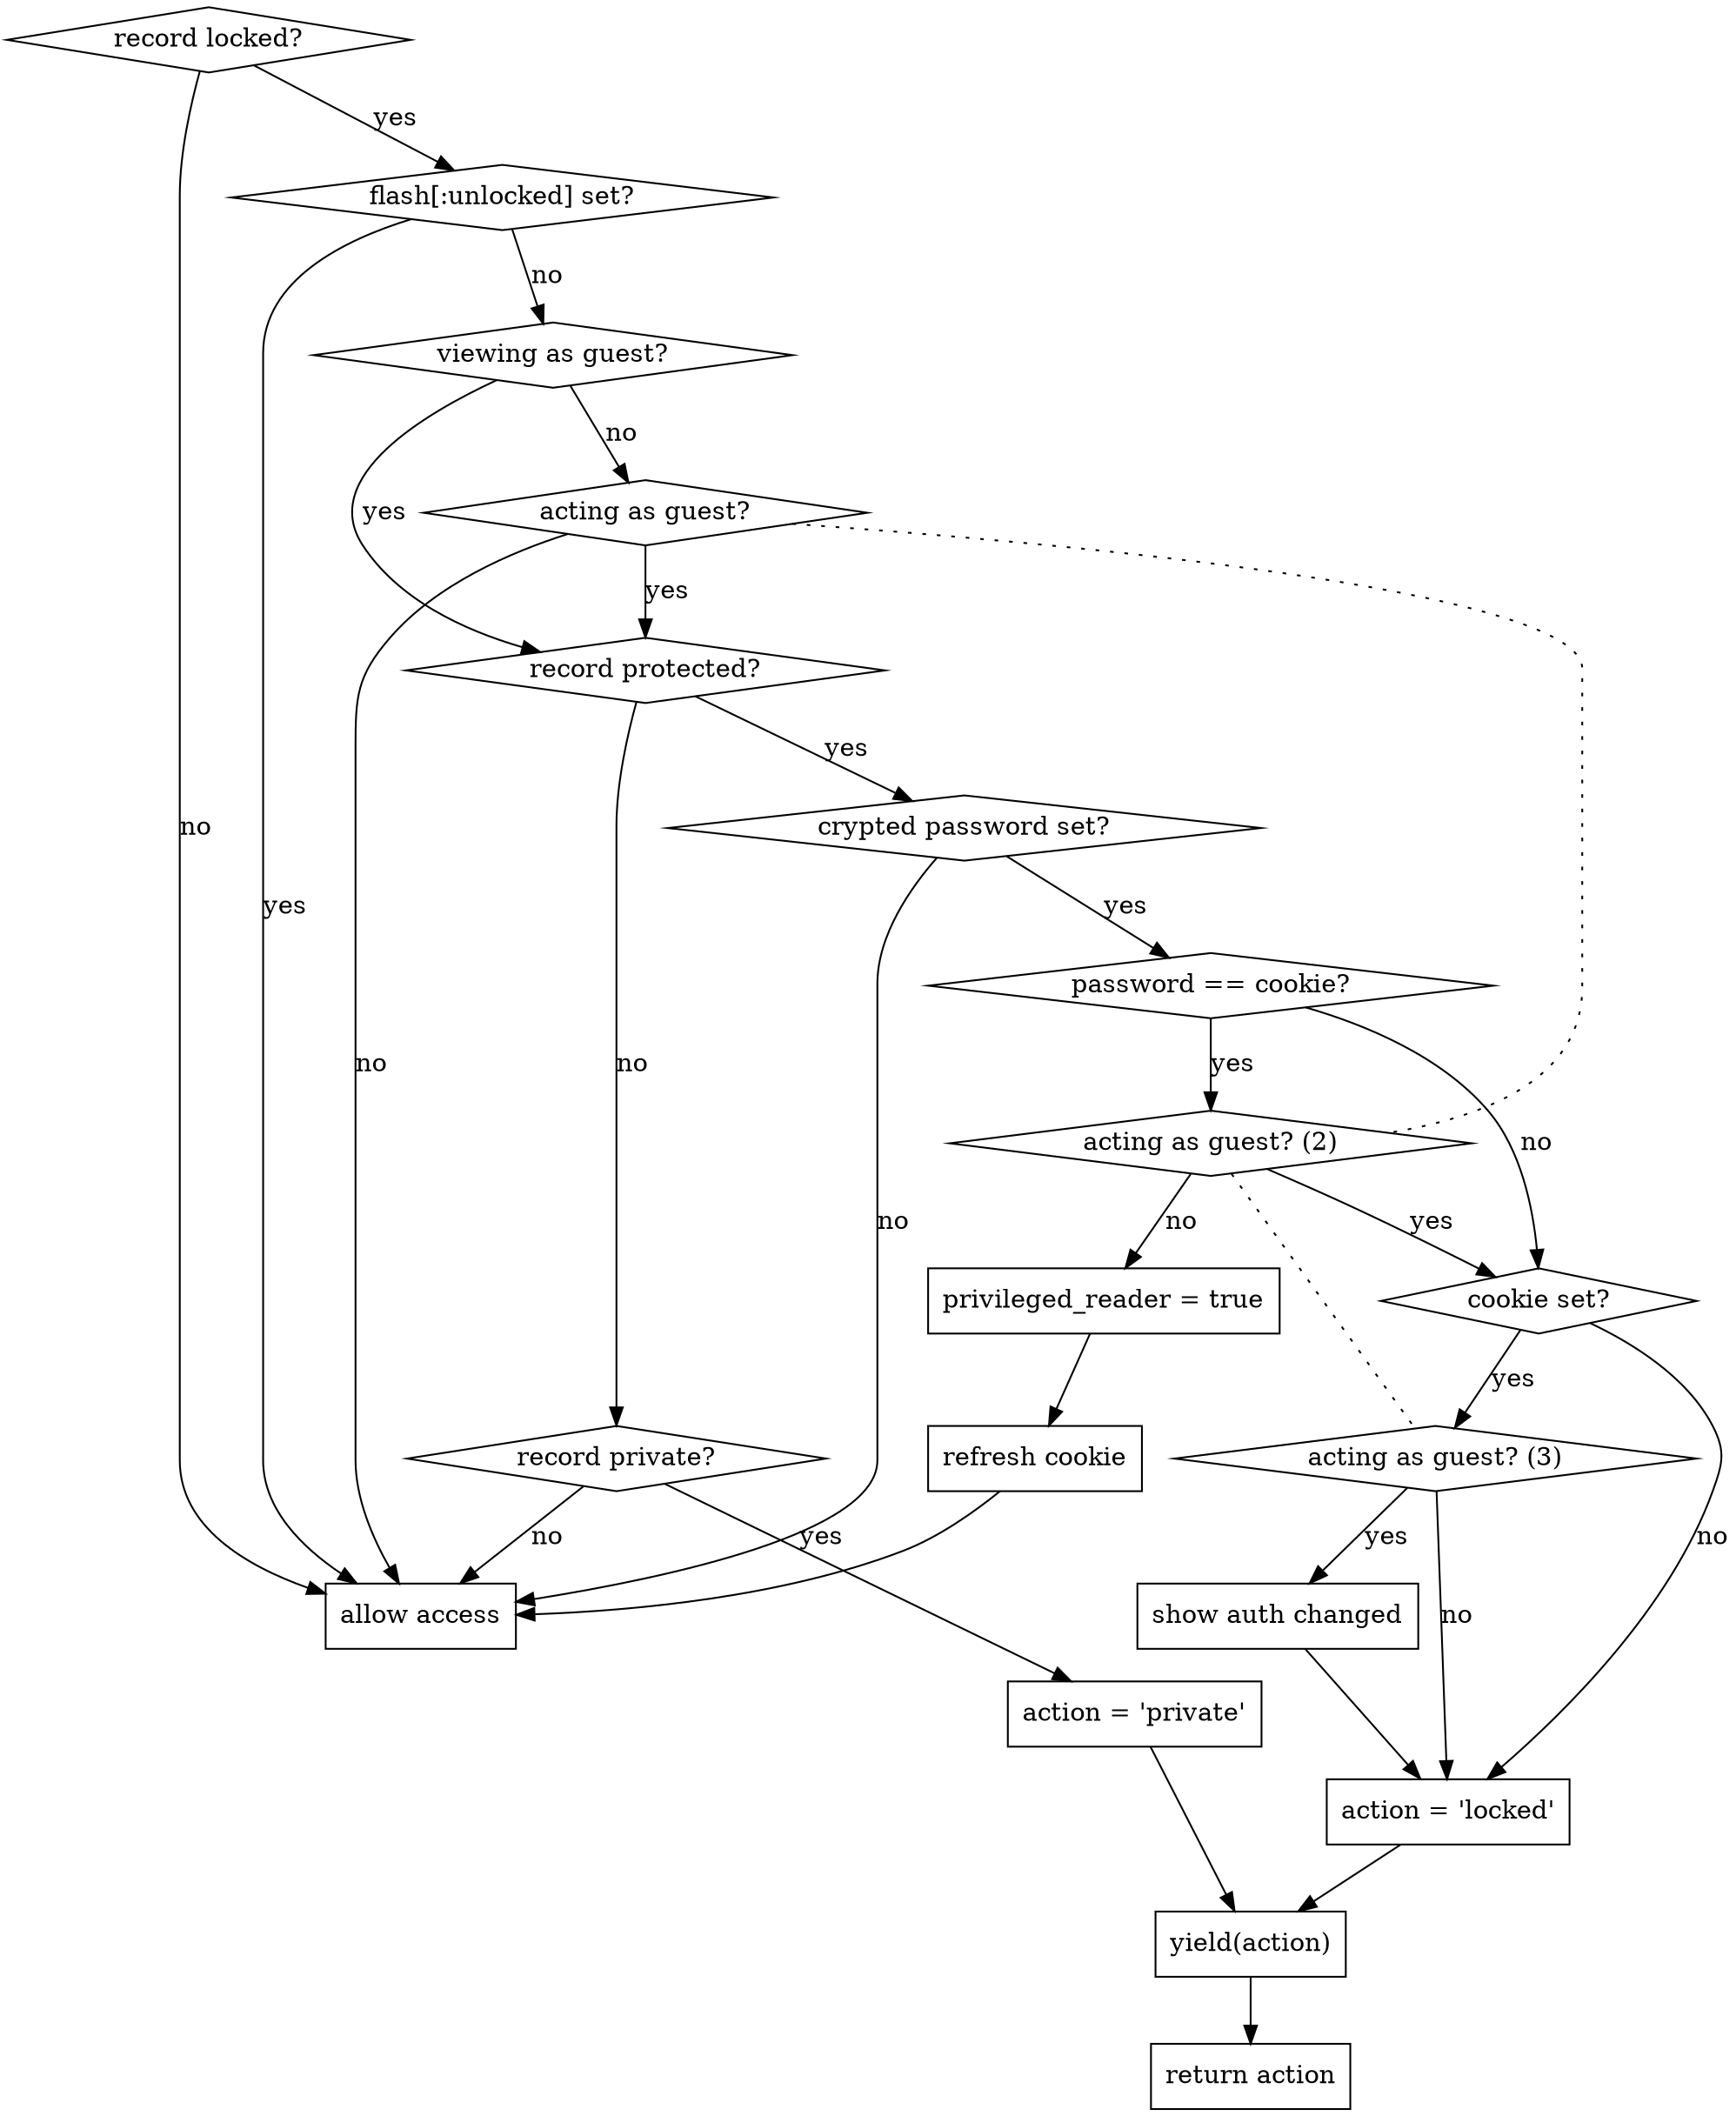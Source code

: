 // to generate: dot -Tpdf -o privacy_flowchart.pdf privacy_flowchart.dot

digraph G {
  {node[shape=box] "refresh cookie" "show auth changed" "action = 'locked'" "action = 'private'" "yield(action)" "return action" "allow access" "privileged_reader = true"}
  {node[shape=diamond] "record locked?" "flash[:unlocked] set?" "viewing as guest?" "acting as guest?" "acting as guest? (2)" "acting as guest? (3)" "record protected?" "crypted password set?" "cookie set?" "acting as guest?" "password == cookie?" "record private?"}
  "record locked?" -> "allow access" [label=no]
  "record locked?" -> "flash[:unlocked] set?" [label=yes]
  "flash[:unlocked] set?" -> "allow access" [label=yes]
  "flash[:unlocked] set?" -> "viewing as guest?" [label=no]
  "viewing as guest?" -> "acting as guest?" [label=no]
  "viewing as guest?" -> "record protected?" [label=yes]
  "acting as guest?" -> "allow access" [label=no]
  "acting as guest?" -> "record protected?" [label=yes]
  "record protected?" -> "record private?" [label=no]
  "record private?" -> "allow access" [label=no]
  "record private?" -> "action = 'private'" [label=yes]
  "action = 'private'" -> "yield(action)"
  "record protected?" -> "crypted password set?" [label=yes]
  "crypted password set?" -> "allow access" [label=no]
  "crypted password set?" -> "password == cookie?" [label=yes]
  "password == cookie?" -> "acting as guest? (2)" [label=yes]
  "acting as guest? (2)" -> "privileged_reader = true" [label=no]
  "privileged_reader = true" -> "refresh cookie"
  "refresh cookie" -> "allow access"
  "password == cookie?" -> "cookie set?" [label=no]
  "acting as guest? (2)" -> "cookie set?" [label=yes]
  "cookie set?" -> "action = 'locked'" [label=no]
  "action = 'locked'" -> "yield(action)"
  "cookie set?" -> "acting as guest? (3)" [label=yes]
  "acting as guest? (3)" -> "action = 'locked'" [label=no]
  "acting as guest? (3)" -> "show auth changed" [label=yes]
  "show auth changed" -> "action = 'locked'"
  "yield(action)" -> "return action"
  "acting as guest?" -> "acting as guest? (2)" [style=dotted, arrowhead=none]
  "acting as guest? (2)" -> "acting as guest? (3)" [style=dotted, arrowhead=none]
}

